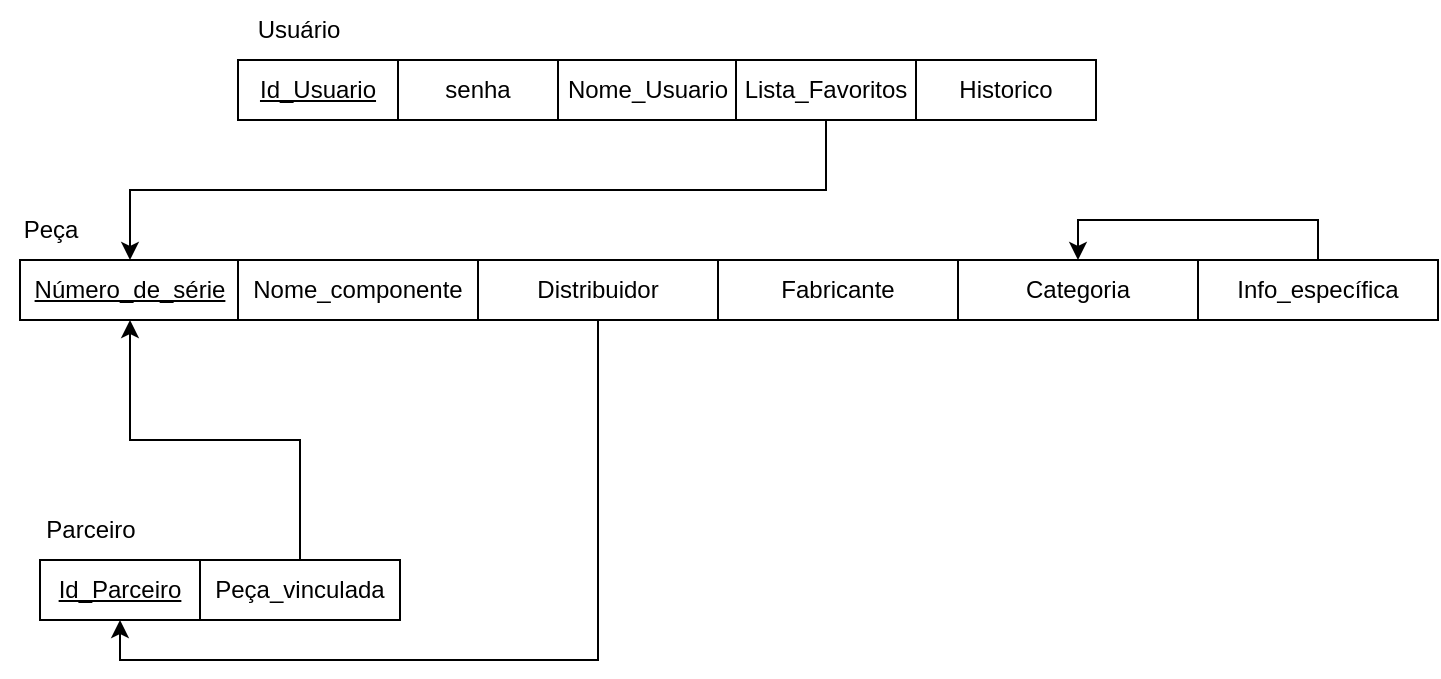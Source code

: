 <mxfile version="21.8.0" type="github">
  <diagram name="Página-1" id="TqNtZ8aGWSihj26Zdwwr">
    <mxGraphModel dx="1598" dy="900" grid="1" gridSize="10" guides="1" tooltips="1" connect="1" arrows="1" fold="1" page="1" pageScale="1" pageWidth="827" pageHeight="1169" math="0" shadow="0">
      <root>
        <mxCell id="0" />
        <mxCell id="1" parent="0" />
        <mxCell id="NNTyselQC5rzOJFR94tB-1" value="&lt;u&gt;Id_Usuario&lt;/u&gt;" style="whiteSpace=wrap;html=1;align=center;" vertex="1" parent="1">
          <mxGeometry x="189" y="220" width="80" height="30" as="geometry" />
        </mxCell>
        <mxCell id="NNTyselQC5rzOJFR94tB-2" value="Usuário" style="text;html=1;align=center;verticalAlign=middle;resizable=0;points=[];autosize=1;strokeColor=none;fillColor=none;" vertex="1" parent="1">
          <mxGeometry x="189" y="190" width="60" height="30" as="geometry" />
        </mxCell>
        <mxCell id="NNTyselQC5rzOJFR94tB-3" value="Peça" style="text;html=1;align=center;verticalAlign=middle;resizable=0;points=[];autosize=1;strokeColor=none;fillColor=none;" vertex="1" parent="1">
          <mxGeometry x="70" y="290" width="50" height="30" as="geometry" />
        </mxCell>
        <mxCell id="NNTyselQC5rzOJFR94tB-4" value="Parceiro" style="text;html=1;align=center;verticalAlign=middle;resizable=0;points=[];autosize=1;strokeColor=none;fillColor=none;" vertex="1" parent="1">
          <mxGeometry x="80" y="440" width="70" height="30" as="geometry" />
        </mxCell>
        <mxCell id="NNTyselQC5rzOJFR94tB-5" value="senha" style="whiteSpace=wrap;html=1;align=center;" vertex="1" parent="1">
          <mxGeometry x="269" y="220" width="80" height="30" as="geometry" />
        </mxCell>
        <mxCell id="NNTyselQC5rzOJFR94tB-6" value="Nome_Usuario" style="whiteSpace=wrap;html=1;align=center;" vertex="1" parent="1">
          <mxGeometry x="349" y="220" width="90" height="30" as="geometry" />
        </mxCell>
        <mxCell id="NNTyselQC5rzOJFR94tB-22" style="edgeStyle=orthogonalEdgeStyle;rounded=0;orthogonalLoop=1;jettySize=auto;html=1;exitX=0.5;exitY=1;exitDx=0;exitDy=0;" edge="1" parent="1" source="NNTyselQC5rzOJFR94tB-7" target="NNTyselQC5rzOJFR94tB-9">
          <mxGeometry relative="1" as="geometry" />
        </mxCell>
        <mxCell id="NNTyselQC5rzOJFR94tB-7" value="Lista_Favoritos" style="whiteSpace=wrap;html=1;align=center;" vertex="1" parent="1">
          <mxGeometry x="438" y="220" width="90" height="30" as="geometry" />
        </mxCell>
        <mxCell id="NNTyselQC5rzOJFR94tB-8" value="Historico" style="whiteSpace=wrap;html=1;align=center;" vertex="1" parent="1">
          <mxGeometry x="528" y="220" width="90" height="30" as="geometry" />
        </mxCell>
        <mxCell id="NNTyselQC5rzOJFR94tB-9" value="&lt;u&gt;Número_de_série&lt;/u&gt;" style="whiteSpace=wrap;html=1;align=center;" vertex="1" parent="1">
          <mxGeometry x="80" y="320" width="110" height="30" as="geometry" />
        </mxCell>
        <mxCell id="NNTyselQC5rzOJFR94tB-10" value="Nome_componente" style="whiteSpace=wrap;html=1;align=center;" vertex="1" parent="1">
          <mxGeometry x="189" y="320" width="120" height="30" as="geometry" />
        </mxCell>
        <mxCell id="NNTyselQC5rzOJFR94tB-11" value="Distribuidor" style="whiteSpace=wrap;html=1;align=center;" vertex="1" parent="1">
          <mxGeometry x="309" y="320" width="120" height="30" as="geometry" />
        </mxCell>
        <mxCell id="NNTyselQC5rzOJFR94tB-12" value="Fabricante" style="whiteSpace=wrap;html=1;align=center;" vertex="1" parent="1">
          <mxGeometry x="429" y="320" width="120" height="30" as="geometry" />
        </mxCell>
        <mxCell id="NNTyselQC5rzOJFR94tB-16" style="edgeStyle=orthogonalEdgeStyle;rounded=0;orthogonalLoop=1;jettySize=auto;html=1;exitX=0.5;exitY=1;exitDx=0;exitDy=0;entryX=0.5;entryY=1;entryDx=0;entryDy=0;endArrow=none;endFill=0;startArrow=classic;startFill=1;" edge="1" parent="1" source="NNTyselQC5rzOJFR94tB-14" target="NNTyselQC5rzOJFR94tB-11">
          <mxGeometry relative="1" as="geometry">
            <Array as="points">
              <mxPoint x="130" y="520" />
              <mxPoint x="369" y="520" />
            </Array>
          </mxGeometry>
        </mxCell>
        <mxCell id="NNTyselQC5rzOJFR94tB-14" value="&lt;u&gt;Id_Parceiro&lt;/u&gt;" style="whiteSpace=wrap;html=1;align=center;" vertex="1" parent="1">
          <mxGeometry x="90" y="470" width="80" height="30" as="geometry" />
        </mxCell>
        <mxCell id="NNTyselQC5rzOJFR94tB-17" style="edgeStyle=orthogonalEdgeStyle;rounded=0;orthogonalLoop=1;jettySize=auto;html=1;exitX=0.5;exitY=0;exitDx=0;exitDy=0;" edge="1" parent="1" source="NNTyselQC5rzOJFR94tB-15" target="NNTyselQC5rzOJFR94tB-9">
          <mxGeometry relative="1" as="geometry" />
        </mxCell>
        <mxCell id="NNTyselQC5rzOJFR94tB-15" value="Peça_vinculada" style="whiteSpace=wrap;html=1;align=center;" vertex="1" parent="1">
          <mxGeometry x="170" y="470" width="100" height="30" as="geometry" />
        </mxCell>
        <mxCell id="NNTyselQC5rzOJFR94tB-18" value="Categoria" style="whiteSpace=wrap;html=1;align=center;" vertex="1" parent="1">
          <mxGeometry x="549" y="320" width="120" height="30" as="geometry" />
        </mxCell>
        <mxCell id="NNTyselQC5rzOJFR94tB-21" style="edgeStyle=orthogonalEdgeStyle;rounded=0;orthogonalLoop=1;jettySize=auto;html=1;exitX=0.5;exitY=0;exitDx=0;exitDy=0;entryX=0.5;entryY=0;entryDx=0;entryDy=0;" edge="1" parent="1" source="NNTyselQC5rzOJFR94tB-19" target="NNTyselQC5rzOJFR94tB-18">
          <mxGeometry relative="1" as="geometry" />
        </mxCell>
        <mxCell id="NNTyselQC5rzOJFR94tB-19" value="Info_específica" style="whiteSpace=wrap;html=1;align=center;" vertex="1" parent="1">
          <mxGeometry x="669" y="320" width="120" height="30" as="geometry" />
        </mxCell>
      </root>
    </mxGraphModel>
  </diagram>
</mxfile>
